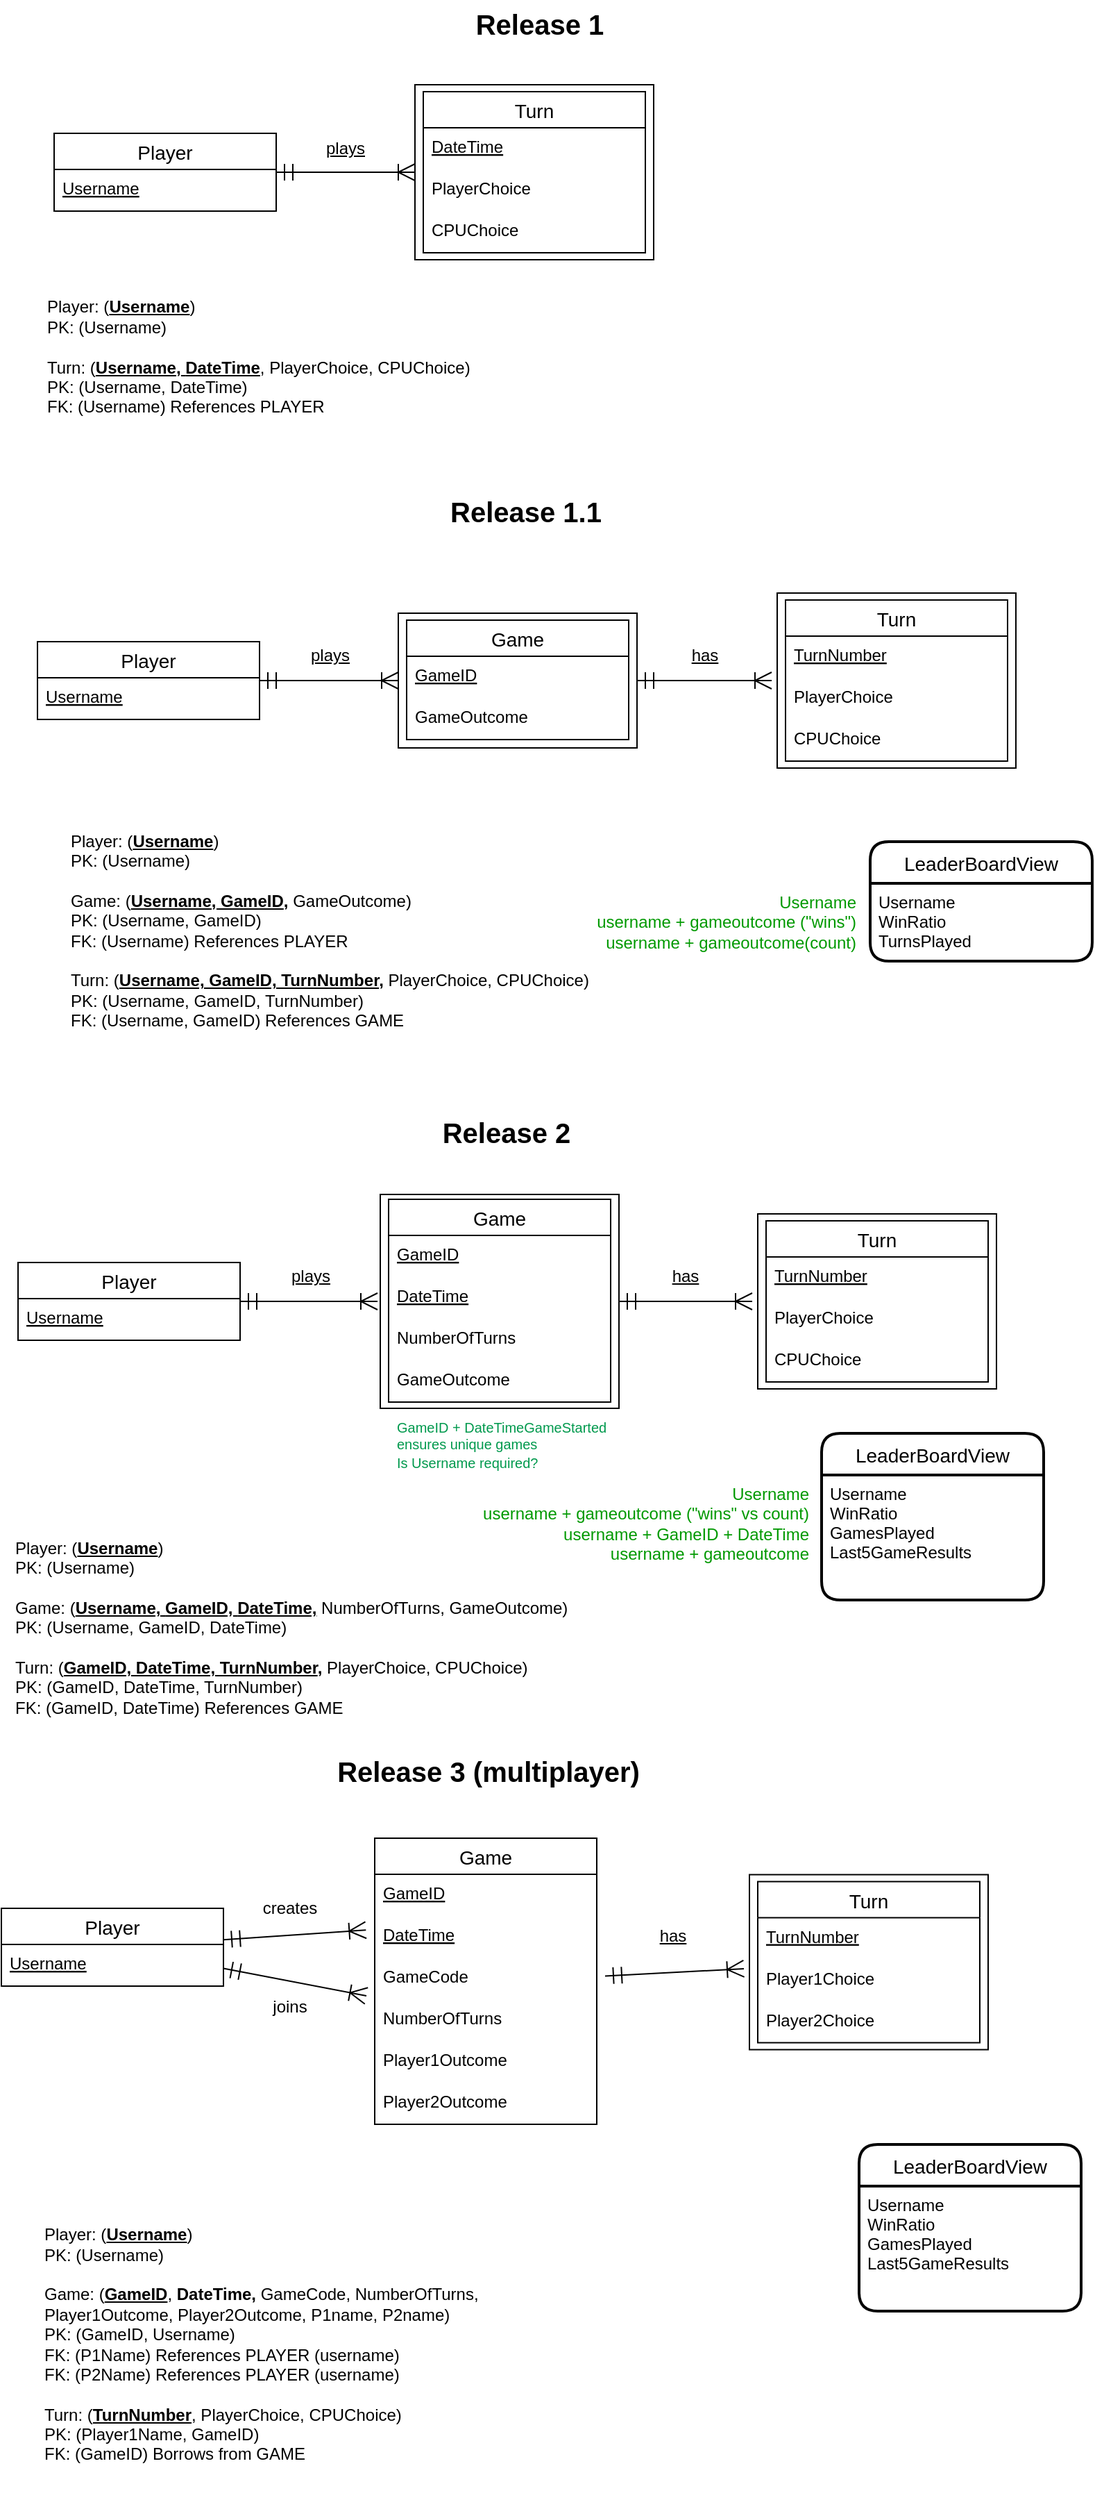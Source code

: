 <mxfile version="13.8.7" type="device"><diagram id="_T79QDrWtVv7_2ml0df6" name="Page-1"><mxGraphModel dx="1422" dy="774" grid="0" gridSize="10" guides="1" tooltips="1" connect="1" arrows="1" fold="1" page="1" pageScale="1" pageWidth="850" pageHeight="1100" math="0" shadow="0"><root><mxCell id="0"/><mxCell id="1" parent="0"/><mxCell id="ylDGevqwTlZ3Ef2Zknjd-1" value="" style="rounded=0;whiteSpace=wrap;html=1;" vertex="1" parent="1"><mxGeometry x="306" y="878" width="172" height="154" as="geometry"/></mxCell><mxCell id="mFq7daE8afdWlIFSheiB-40" value="" style="rounded=0;whiteSpace=wrap;html=1;" parent="1" vertex="1"><mxGeometry x="331" y="79" width="172" height="126" as="geometry"/></mxCell><mxCell id="mFq7daE8afdWlIFSheiB-16" value="" style="endArrow=ERoneToMany;html=1;rounded=0;startArrow=ERmandOne;startFill=0;endSize=10;targetPerimeterSpacing=4;startSize=10;endFill=0;entryX=0;entryY=0.5;entryDx=0;entryDy=0;" parent="1" source="mFq7daE8afdWlIFSheiB-2" target="mFq7daE8afdWlIFSheiB-40" edge="1"><mxGeometry relative="1" as="geometry"><mxPoint x="358" y="259.5" as="sourcePoint"/><mxPoint x="301" y="149" as="targetPoint"/></mxGeometry></mxCell><mxCell id="mFq7daE8afdWlIFSheiB-2" value="Player" style="swimlane;fontStyle=0;childLayout=stackLayout;horizontal=1;startSize=26;horizontalStack=0;resizeParent=1;resizeParentMax=0;resizeLast=0;collapsible=1;marginBottom=0;align=center;fontSize=14;" parent="1" vertex="1"><mxGeometry x="71" y="114" width="160" height="56" as="geometry"/></mxCell><mxCell id="mFq7daE8afdWlIFSheiB-3" value="Username" style="text;strokeColor=none;fillColor=none;spacingLeft=4;spacingRight=4;overflow=hidden;rotatable=0;points=[[0,0.5],[1,0.5]];portConstraint=eastwest;fontSize=12;fontStyle=4" parent="mFq7daE8afdWlIFSheiB-2" vertex="1"><mxGeometry y="26" width="160" height="30" as="geometry"/></mxCell><mxCell id="mFq7daE8afdWlIFSheiB-10" value="Turn" style="swimlane;fontStyle=0;childLayout=stackLayout;horizontal=1;startSize=26;horizontalStack=0;resizeParent=1;resizeParentMax=0;resizeLast=0;collapsible=1;marginBottom=0;align=center;fontSize=14;" parent="1" vertex="1"><mxGeometry x="337" y="84" width="160" height="116" as="geometry"/></mxCell><mxCell id="mFq7daE8afdWlIFSheiB-28" value="DateTime" style="text;strokeColor=none;fillColor=none;spacingLeft=4;spacingRight=4;overflow=hidden;rotatable=0;points=[[0,0.5],[1,0.5]];portConstraint=eastwest;fontSize=12;fontStyle=4" parent="mFq7daE8afdWlIFSheiB-10" vertex="1"><mxGeometry y="26" width="160" height="30" as="geometry"/></mxCell><mxCell id="cHnrZStp4StzJd1vzHWo-4" value="PlayerChoice" style="text;strokeColor=none;fillColor=none;spacingLeft=4;spacingRight=4;overflow=hidden;rotatable=0;points=[[0,0.5],[1,0.5]];portConstraint=eastwest;fontSize=12;" parent="mFq7daE8afdWlIFSheiB-10" vertex="1"><mxGeometry y="56" width="160" height="30" as="geometry"/></mxCell><mxCell id="cHnrZStp4StzJd1vzHWo-3" value="CPUChoice" style="text;strokeColor=none;fillColor=none;spacingLeft=4;spacingRight=4;overflow=hidden;rotatable=0;points=[[0,0.5],[1,0.5]];portConstraint=eastwest;fontSize=12;" parent="mFq7daE8afdWlIFSheiB-10" vertex="1"><mxGeometry y="86" width="160" height="30" as="geometry"/></mxCell><mxCell id="mFq7daE8afdWlIFSheiB-41" value="Player: (&lt;u&gt;&lt;b&gt;Username&lt;/b&gt;&lt;/u&gt;)&lt;br&gt;PK: (Username)&lt;br&gt;&lt;br&gt;Turn: (&lt;b&gt;&lt;u&gt;Username,&amp;nbsp;&lt;/u&gt;&lt;/b&gt;&lt;u&gt;&lt;b&gt;DateTime&lt;/b&gt;&lt;/u&gt;, PlayerChoice, CPUChoice)&lt;br&gt;PK: (Username, DateTime)&lt;br&gt;FK: (Username) References&amp;nbsp;PLAYER" style="text;html=1;strokeColor=none;fillColor=none;align=left;verticalAlign=middle;whiteSpace=wrap;rounded=0;" parent="1" vertex="1"><mxGeometry x="64" y="228" width="361" height="94" as="geometry"/></mxCell><mxCell id="He4eryoihcPYmB8OaKbt-13" value="&lt;b&gt;&lt;font style=&quot;font-size: 20px&quot;&gt;Release 1&lt;/font&gt;&lt;/b&gt;" style="text;html=1;strokeColor=none;fillColor=none;align=center;verticalAlign=middle;whiteSpace=wrap;rounded=0;" parent="1" vertex="1"><mxGeometry x="221" y="18" width="400" height="33" as="geometry"/></mxCell><mxCell id="He4eryoihcPYmB8OaKbt-15" value="" style="endArrow=ERoneToMany;html=1;rounded=0;startArrow=ERmandOne;startFill=0;endSize=10;targetPerimeterSpacing=4;startSize=10;endFill=0;" parent="1" source="He4eryoihcPYmB8OaKbt-19" edge="1"><mxGeometry relative="1" as="geometry"><mxPoint x="334" y="1057.5" as="sourcePoint"/><mxPoint x="304" y="955" as="targetPoint"/></mxGeometry></mxCell><mxCell id="He4eryoihcPYmB8OaKbt-19" value="Player" style="swimlane;fontStyle=0;childLayout=stackLayout;horizontal=1;startSize=26;horizontalStack=0;resizeParent=1;resizeParentMax=0;resizeLast=0;collapsible=1;marginBottom=0;align=center;fontSize=14;" parent="1" vertex="1"><mxGeometry x="45" y="927" width="160" height="56" as="geometry"/></mxCell><mxCell id="He4eryoihcPYmB8OaKbt-20" value="Username" style="text;strokeColor=none;fillColor=none;spacingLeft=4;spacingRight=4;overflow=hidden;rotatable=0;points=[[0,0.5],[1,0.5]];portConstraint=eastwest;fontSize=12;fontStyle=4" parent="He4eryoihcPYmB8OaKbt-19" vertex="1"><mxGeometry y="26" width="160" height="30" as="geometry"/></mxCell><mxCell id="He4eryoihcPYmB8OaKbt-21" value="Game" style="swimlane;fontStyle=0;childLayout=stackLayout;horizontal=1;startSize=26;horizontalStack=0;resizeParent=1;resizeParentMax=0;resizeLast=0;collapsible=1;marginBottom=0;align=center;fontSize=14;" parent="1" vertex="1"><mxGeometry x="312" y="881.5" width="160" height="146" as="geometry"/></mxCell><mxCell id="He4eryoihcPYmB8OaKbt-34" value="GameID" style="text;strokeColor=none;fillColor=none;spacingLeft=4;spacingRight=4;overflow=hidden;rotatable=0;points=[[0,0.5],[1,0.5]];portConstraint=eastwest;fontSize=12;fontStyle=4" parent="He4eryoihcPYmB8OaKbt-21" vertex="1"><mxGeometry y="26" width="160" height="30" as="geometry"/></mxCell><mxCell id="He4eryoihcPYmB8OaKbt-22" value="DateTime" style="text;strokeColor=none;fillColor=none;spacingLeft=4;spacingRight=4;overflow=hidden;rotatable=0;points=[[0,0.5],[1,0.5]];portConstraint=eastwest;fontSize=12;fontStyle=4" parent="He4eryoihcPYmB8OaKbt-21" vertex="1"><mxGeometry y="56" width="160" height="30" as="geometry"/></mxCell><mxCell id="He4eryoihcPYmB8OaKbt-35" value="NumberOfTurns" style="text;strokeColor=none;fillColor=none;spacingLeft=4;spacingRight=4;overflow=hidden;rotatable=0;points=[[0,0.5],[1,0.5]];portConstraint=eastwest;fontSize=12;" parent="He4eryoihcPYmB8OaKbt-21" vertex="1"><mxGeometry y="86" width="160" height="30" as="geometry"/></mxCell><mxCell id="He4eryoihcPYmB8OaKbt-37" value="GameOutcome" style="text;strokeColor=none;fillColor=none;spacingLeft=4;spacingRight=4;overflow=hidden;rotatable=0;points=[[0,0.5],[1,0.5]];portConstraint=eastwest;fontSize=12;" parent="He4eryoihcPYmB8OaKbt-21" vertex="1"><mxGeometry y="116" width="160" height="30" as="geometry"/></mxCell><mxCell id="He4eryoihcPYmB8OaKbt-26" value="&lt;b&gt;&lt;font style=&quot;font-size: 20px&quot;&gt;Release 2&lt;/font&gt;&lt;/b&gt;" style="text;html=1;strokeColor=none;fillColor=none;align=center;verticalAlign=middle;whiteSpace=wrap;rounded=0;" parent="1" vertex="1"><mxGeometry x="197" y="816" width="400" height="33" as="geometry"/></mxCell><mxCell id="He4eryoihcPYmB8OaKbt-27" value="" style="rounded=0;whiteSpace=wrap;html=1;" parent="1" vertex="1"><mxGeometry x="578" y="892" width="172" height="126" as="geometry"/></mxCell><mxCell id="He4eryoihcPYmB8OaKbt-29" value="Turn" style="swimlane;fontStyle=0;childLayout=stackLayout;horizontal=1;startSize=26;horizontalStack=0;resizeParent=1;resizeParentMax=0;resizeLast=0;collapsible=1;marginBottom=0;align=center;fontSize=14;" parent="1" vertex="1"><mxGeometry x="584" y="897" width="160" height="116" as="geometry"/></mxCell><mxCell id="He4eryoihcPYmB8OaKbt-30" value="TurnNumber" style="text;strokeColor=none;fillColor=none;spacingLeft=4;spacingRight=4;overflow=hidden;rotatable=0;points=[[0,0.5],[1,0.5]];portConstraint=eastwest;fontSize=12;fontStyle=4" parent="He4eryoihcPYmB8OaKbt-29" vertex="1"><mxGeometry y="26" width="160" height="30" as="geometry"/></mxCell><mxCell id="cHnrZStp4StzJd1vzHWo-1" value="PlayerChoice" style="text;strokeColor=none;fillColor=none;spacingLeft=4;spacingRight=4;overflow=hidden;rotatable=0;points=[[0,0.5],[1,0.5]];portConstraint=eastwest;fontSize=12;" parent="He4eryoihcPYmB8OaKbt-29" vertex="1"><mxGeometry y="56" width="160" height="30" as="geometry"/></mxCell><mxCell id="He4eryoihcPYmB8OaKbt-32" value="CPUChoice" style="text;strokeColor=none;fillColor=none;spacingLeft=4;spacingRight=4;overflow=hidden;rotatable=0;points=[[0,0.5],[1,0.5]];portConstraint=eastwest;fontSize=12;" parent="He4eryoihcPYmB8OaKbt-29" vertex="1"><mxGeometry y="86" width="160" height="30" as="geometry"/></mxCell><mxCell id="He4eryoihcPYmB8OaKbt-36" value="" style="endArrow=ERoneToMany;html=1;rounded=0;startArrow=ERmandOne;startFill=0;endSize=10;targetPerimeterSpacing=4;startSize=10;endFill=0;exitX=1;exitY=0.5;exitDx=0;exitDy=0;" parent="1" source="ylDGevqwTlZ3Ef2Zknjd-1" target="He4eryoihcPYmB8OaKbt-27" edge="1"><mxGeometry relative="1" as="geometry"><mxPoint x="478" y="955" as="sourcePoint"/><mxPoint x="547" y="940" as="targetPoint"/></mxGeometry></mxCell><mxCell id="He4eryoihcPYmB8OaKbt-38" value="LeaderBoardView" style="swimlane;childLayout=stackLayout;horizontal=1;startSize=30;horizontalStack=0;rounded=1;fontSize=14;fontStyle=0;strokeWidth=2;resizeParent=0;resizeLast=1;shadow=0;dashed=0;align=center;" parent="1" vertex="1"><mxGeometry x="624" y="1050" width="160" height="120" as="geometry"/></mxCell><mxCell id="He4eryoihcPYmB8OaKbt-39" value="Username&#10;WinRatio&#10;GamesPlayed&#10;Last5GameResults" style="align=left;strokeColor=none;fillColor=none;spacingLeft=4;fontSize=12;verticalAlign=top;resizable=0;rotatable=0;part=1;" parent="He4eryoihcPYmB8OaKbt-38" vertex="1"><mxGeometry y="30" width="160" height="90" as="geometry"/></mxCell><mxCell id="He4eryoihcPYmB8OaKbt-40" value="plays" style="text;html=1;strokeColor=none;fillColor=none;align=center;verticalAlign=middle;whiteSpace=wrap;rounded=0;fontStyle=4" parent="1" vertex="1"><mxGeometry x="261" y="115" width="40" height="20" as="geometry"/></mxCell><mxCell id="He4eryoihcPYmB8OaKbt-41" value="plays" style="text;html=1;strokeColor=none;fillColor=none;align=center;verticalAlign=middle;whiteSpace=wrap;rounded=0;fontStyle=4" parent="1" vertex="1"><mxGeometry x="236" y="927" width="40" height="20" as="geometry"/></mxCell><mxCell id="He4eryoihcPYmB8OaKbt-42" value="has" style="text;html=1;strokeColor=none;fillColor=none;align=center;verticalAlign=middle;whiteSpace=wrap;rounded=0;fontStyle=4" parent="1" vertex="1"><mxGeometry x="506" y="927" width="40" height="20" as="geometry"/></mxCell><mxCell id="He4eryoihcPYmB8OaKbt-44" value="" style="endArrow=ERoneToMany;html=1;rounded=0;startArrow=ERmandOne;startFill=0;endSize=10;targetPerimeterSpacing=4;startSize=10;endFill=0;entryX=-0.002;entryY=0.327;entryDx=0;entryDy=0;entryPerimeter=0;" parent="1" source="He4eryoihcPYmB8OaKbt-45" edge="1"><mxGeometry relative="1" as="geometry"><mxPoint x="325" y="1532.5" as="sourcePoint"/><mxPoint x="295.656" y="1407.622" as="targetPoint"/></mxGeometry></mxCell><mxCell id="He4eryoihcPYmB8OaKbt-45" value="Player" style="swimlane;fontStyle=0;childLayout=stackLayout;horizontal=1;startSize=26;horizontalStack=0;resizeParent=1;resizeParentMax=0;resizeLast=0;collapsible=1;marginBottom=0;align=center;fontSize=14;" parent="1" vertex="1"><mxGeometry x="33" y="1392" width="160" height="56" as="geometry"/></mxCell><mxCell id="cHnrZStp4StzJd1vzHWo-5" value="Username" style="text;strokeColor=none;fillColor=none;spacingLeft=4;spacingRight=4;overflow=hidden;rotatable=0;points=[[0,0.5],[1,0.5]];portConstraint=eastwest;fontSize=12;fontStyle=4" parent="He4eryoihcPYmB8OaKbt-45" vertex="1"><mxGeometry y="26" width="160" height="30" as="geometry"/></mxCell><mxCell id="He4eryoihcPYmB8OaKbt-47" value="Game" style="swimlane;fontStyle=0;childLayout=stackLayout;horizontal=1;startSize=26;horizontalStack=0;resizeParent=1;resizeParentMax=0;resizeLast=0;collapsible=1;marginBottom=0;align=center;fontSize=14;" parent="1" vertex="1"><mxGeometry x="302" y="1341.5" width="160" height="206" as="geometry"/></mxCell><mxCell id="He4eryoihcPYmB8OaKbt-48" value="GameID" style="text;strokeColor=none;fillColor=none;spacingLeft=4;spacingRight=4;overflow=hidden;rotatable=0;points=[[0,0.5],[1,0.5]];portConstraint=eastwest;fontSize=12;fontStyle=4" parent="He4eryoihcPYmB8OaKbt-47" vertex="1"><mxGeometry y="26" width="160" height="30" as="geometry"/></mxCell><mxCell id="He4eryoihcPYmB8OaKbt-94" value="DateTime" style="text;strokeColor=none;fillColor=none;spacingLeft=4;spacingRight=4;overflow=hidden;rotatable=0;points=[[0,0.5],[1,0.5]];portConstraint=eastwest;fontSize=12;fontStyle=4" parent="He4eryoihcPYmB8OaKbt-47" vertex="1"><mxGeometry y="56" width="160" height="30" as="geometry"/></mxCell><mxCell id="He4eryoihcPYmB8OaKbt-64" value="GameCode" style="text;strokeColor=none;fillColor=none;spacingLeft=4;spacingRight=4;overflow=hidden;rotatable=0;points=[[0,0.5],[1,0.5]];portConstraint=eastwest;fontSize=12;" parent="He4eryoihcPYmB8OaKbt-47" vertex="1"><mxGeometry y="86" width="160" height="30" as="geometry"/></mxCell><mxCell id="He4eryoihcPYmB8OaKbt-49" value="NumberOfTurns" style="text;strokeColor=none;fillColor=none;spacingLeft=4;spacingRight=4;overflow=hidden;rotatable=0;points=[[0,0.5],[1,0.5]];portConstraint=eastwest;fontSize=12;" parent="He4eryoihcPYmB8OaKbt-47" vertex="1"><mxGeometry y="116" width="160" height="30" as="geometry"/></mxCell><mxCell id="He4eryoihcPYmB8OaKbt-51" value="Player1Outcome" style="text;strokeColor=none;fillColor=none;spacingLeft=4;spacingRight=4;overflow=hidden;rotatable=0;points=[[0,0.5],[1,0.5]];portConstraint=eastwest;fontSize=12;" parent="He4eryoihcPYmB8OaKbt-47" vertex="1"><mxGeometry y="146" width="160" height="30" as="geometry"/></mxCell><mxCell id="He4eryoihcPYmB8OaKbt-99" value="Player2Outcome" style="text;strokeColor=none;fillColor=none;spacingLeft=4;spacingRight=4;overflow=hidden;rotatable=0;points=[[0,0.5],[1,0.5]];portConstraint=eastwest;fontSize=12;" parent="He4eryoihcPYmB8OaKbt-47" vertex="1"><mxGeometry y="176" width="160" height="30" as="geometry"/></mxCell><mxCell id="He4eryoihcPYmB8OaKbt-52" value="Player: (&lt;u style=&quot;font-weight: bold&quot;&gt;Username&lt;/u&gt;)&lt;br&gt;PK: (Username)&lt;br&gt;&lt;br&gt;Game: (&lt;u&gt;&lt;b&gt;GameID&lt;/b&gt;&lt;/u&gt;, &lt;b&gt;DateTime, &lt;/b&gt;GameCode,&amp;nbsp;NumberOfTurns,&amp;nbsp;&lt;br&gt;&lt;span&gt;Player1Outcome,&amp;nbsp;&lt;/span&gt;&lt;span&gt;Player2Outcome,&amp;nbsp;&lt;/span&gt;P1name, P2name)&lt;br&gt;PK: (GameID, Username)&lt;br&gt;FK: (P1Name) References PLAYER (username)&lt;br&gt;FK: (P2Name) References PLAYER (username)&lt;br&gt;&lt;br&gt;Turn: (&lt;u&gt;&lt;b&gt;TurnNumber&lt;/b&gt;&lt;/u&gt;, PlayerChoice, CPUChoice)&lt;br&gt;PK: (Player1Name, GameID)&lt;br&gt;FK: (GameID) Borrows from GAME" style="text;html=1;strokeColor=none;fillColor=none;align=left;verticalAlign=middle;whiteSpace=wrap;rounded=0;" parent="1" vertex="1"><mxGeometry x="61.75" y="1594" width="563.25" height="223" as="geometry"/></mxCell><mxCell id="He4eryoihcPYmB8OaKbt-53" value="&lt;b&gt;&lt;font style=&quot;font-size: 20px&quot;&gt;Release 3 (multiplayer)&lt;/font&gt;&lt;/b&gt;" style="text;html=1;strokeColor=none;fillColor=none;align=center;verticalAlign=middle;whiteSpace=wrap;rounded=0;" parent="1" vertex="1"><mxGeometry x="184" y="1276" width="400" height="33" as="geometry"/></mxCell><mxCell id="He4eryoihcPYmB8OaKbt-54" value="" style="rounded=0;whiteSpace=wrap;html=1;" parent="1" vertex="1"><mxGeometry x="572" y="1367.75" width="172" height="126" as="geometry"/></mxCell><mxCell id="He4eryoihcPYmB8OaKbt-55" value="Turn" style="swimlane;fontStyle=0;childLayout=stackLayout;horizontal=1;startSize=26;horizontalStack=0;resizeParent=1;resizeParentMax=0;resizeLast=0;collapsible=1;marginBottom=0;align=center;fontSize=14;" parent="1" vertex="1"><mxGeometry x="578" y="1372.75" width="160" height="116" as="geometry"/></mxCell><mxCell id="He4eryoihcPYmB8OaKbt-56" value="TurnNumber" style="text;strokeColor=none;fillColor=none;spacingLeft=4;spacingRight=4;overflow=hidden;rotatable=0;points=[[0,0.5],[1,0.5]];portConstraint=eastwest;fontSize=12;fontStyle=4" parent="He4eryoihcPYmB8OaKbt-55" vertex="1"><mxGeometry y="26" width="160" height="30" as="geometry"/></mxCell><mxCell id="He4eryoihcPYmB8OaKbt-57" value="Player1Choice" style="text;strokeColor=none;fillColor=none;spacingLeft=4;spacingRight=4;overflow=hidden;rotatable=0;points=[[0,0.5],[1,0.5]];portConstraint=eastwest;fontSize=12;" parent="He4eryoihcPYmB8OaKbt-55" vertex="1"><mxGeometry y="56" width="160" height="30" as="geometry"/></mxCell><mxCell id="He4eryoihcPYmB8OaKbt-58" value="Player2Choice" style="text;strokeColor=none;fillColor=none;spacingLeft=4;spacingRight=4;overflow=hidden;rotatable=0;points=[[0,0.5],[1,0.5]];portConstraint=eastwest;fontSize=12;" parent="He4eryoihcPYmB8OaKbt-55" vertex="1"><mxGeometry y="86" width="160" height="30" as="geometry"/></mxCell><mxCell id="He4eryoihcPYmB8OaKbt-59" value="" style="endArrow=ERoneToMany;html=1;rounded=0;startArrow=ERmandOne;startFill=0;endSize=10;targetPerimeterSpacing=4;startSize=10;endFill=0;" parent="1" target="He4eryoihcPYmB8OaKbt-54" edge="1"><mxGeometry relative="1" as="geometry"><mxPoint x="468" y="1440.732" as="sourcePoint"/><mxPoint x="538" y="1415" as="targetPoint"/></mxGeometry></mxCell><mxCell id="He4eryoihcPYmB8OaKbt-60" value="LeaderBoardView" style="swimlane;childLayout=stackLayout;horizontal=1;startSize=30;horizontalStack=0;rounded=1;fontSize=14;fontStyle=0;strokeWidth=2;resizeParent=0;resizeLast=1;shadow=0;dashed=0;align=center;" parent="1" vertex="1"><mxGeometry x="651" y="1562" width="160" height="120" as="geometry"/></mxCell><mxCell id="He4eryoihcPYmB8OaKbt-61" value="Username&#10;WinRatio&#10;GamesPlayed&#10;Last5GameResults" style="align=left;strokeColor=none;fillColor=none;spacingLeft=4;fontSize=12;verticalAlign=top;resizable=0;rotatable=0;part=1;" parent="He4eryoihcPYmB8OaKbt-60" vertex="1"><mxGeometry y="30" width="160" height="90" as="geometry"/></mxCell><mxCell id="He4eryoihcPYmB8OaKbt-62" value="creates" style="text;html=1;strokeColor=none;fillColor=none;align=center;verticalAlign=middle;whiteSpace=wrap;rounded=0;fontStyle=0" parent="1" vertex="1"><mxGeometry x="221" y="1382" width="40" height="20" as="geometry"/></mxCell><mxCell id="He4eryoihcPYmB8OaKbt-63" value="has" style="text;html=1;strokeColor=none;fillColor=none;align=center;verticalAlign=middle;whiteSpace=wrap;rounded=0;fontStyle=4" parent="1" vertex="1"><mxGeometry x="497" y="1402" width="40" height="20" as="geometry"/></mxCell><mxCell id="He4eryoihcPYmB8OaKbt-66" value="" style="rounded=0;whiteSpace=wrap;html=1;" parent="1" vertex="1"><mxGeometry x="319" y="459.5" width="172" height="97" as="geometry"/></mxCell><mxCell id="He4eryoihcPYmB8OaKbt-67" value="" style="endArrow=ERoneToMany;html=1;rounded=0;startArrow=ERmandOne;startFill=0;endSize=10;targetPerimeterSpacing=4;startSize=10;endFill=0;entryX=0;entryY=0.5;entryDx=0;entryDy=0;" parent="1" source="He4eryoihcPYmB8OaKbt-68" target="He4eryoihcPYmB8OaKbt-66" edge="1"><mxGeometry relative="1" as="geometry"><mxPoint x="348" y="610.5" as="sourcePoint"/><mxPoint x="291" y="500" as="targetPoint"/></mxGeometry></mxCell><mxCell id="He4eryoihcPYmB8OaKbt-68" value="Player" style="swimlane;fontStyle=0;childLayout=stackLayout;horizontal=1;startSize=26;horizontalStack=0;resizeParent=1;resizeParentMax=0;resizeLast=0;collapsible=1;marginBottom=0;align=center;fontSize=14;" parent="1" vertex="1"><mxGeometry x="59" y="480" width="160" height="56" as="geometry"/></mxCell><mxCell id="He4eryoihcPYmB8OaKbt-69" value="Username" style="text;strokeColor=none;fillColor=none;spacingLeft=4;spacingRight=4;overflow=hidden;rotatable=0;points=[[0,0.5],[1,0.5]];portConstraint=eastwest;fontSize=12;fontStyle=4" parent="He4eryoihcPYmB8OaKbt-68" vertex="1"><mxGeometry y="26" width="160" height="30" as="geometry"/></mxCell><mxCell id="He4eryoihcPYmB8OaKbt-70" value="Game" style="swimlane;fontStyle=0;childLayout=stackLayout;horizontal=1;startSize=26;horizontalStack=0;resizeParent=1;resizeParentMax=0;resizeLast=0;collapsible=1;marginBottom=0;align=center;fontSize=14;" parent="1" vertex="1"><mxGeometry x="325" y="464.5" width="160" height="86" as="geometry"/></mxCell><mxCell id="He4eryoihcPYmB8OaKbt-71" value="GameID" style="text;strokeColor=none;fillColor=none;spacingLeft=4;spacingRight=4;overflow=hidden;rotatable=0;points=[[0,0.5],[1,0.5]];portConstraint=eastwest;fontSize=12;fontStyle=4" parent="He4eryoihcPYmB8OaKbt-70" vertex="1"><mxGeometry y="26" width="160" height="30" as="geometry"/></mxCell><mxCell id="He4eryoihcPYmB8OaKbt-73" value="GameOutcome" style="text;strokeColor=none;fillColor=none;spacingLeft=4;spacingRight=4;overflow=hidden;rotatable=0;points=[[0,0.5],[1,0.5]];portConstraint=eastwest;fontSize=12;" parent="He4eryoihcPYmB8OaKbt-70" vertex="1"><mxGeometry y="56" width="160" height="30" as="geometry"/></mxCell><mxCell id="He4eryoihcPYmB8OaKbt-74" value="Player: (&lt;u&gt;&lt;b&gt;Username&lt;/b&gt;&lt;/u&gt;)&lt;br&gt;PK: (Username)&lt;br&gt;&lt;br&gt;Game: (&lt;b&gt;&lt;u&gt;Username, GameID&lt;/u&gt;,&lt;/b&gt; GameOutcome)&lt;br&gt;PK: (Username, GameID)&lt;br&gt;FK: (Username) References&amp;nbsp;PLAYER&lt;br&gt;&lt;br&gt;Turn: (&lt;b&gt;&lt;u&gt;Username, GameID,&amp;nbsp;TurnNumber&lt;/u&gt;,&lt;/b&gt;&amp;nbsp;PlayerChoice, CPUChoice)&lt;br&gt;PK: (Username, GameID,&amp;nbsp;TurnNumber)&lt;br&gt;FK: (Username, GameID) References GAME" style="text;html=1;strokeColor=none;fillColor=none;align=left;verticalAlign=middle;whiteSpace=wrap;rounded=0;" parent="1" vertex="1"><mxGeometry x="80.5" y="609" width="416.5" height="157" as="geometry"/></mxCell><mxCell id="He4eryoihcPYmB8OaKbt-75" value="&lt;b&gt;&lt;font style=&quot;font-size: 20px&quot;&gt;Release 1.1&lt;/font&gt;&lt;/b&gt;" style="text;html=1;strokeColor=none;fillColor=none;align=center;verticalAlign=middle;whiteSpace=wrap;rounded=0;" parent="1" vertex="1"><mxGeometry x="211" y="369" width="400" height="33" as="geometry"/></mxCell><mxCell id="He4eryoihcPYmB8OaKbt-76" value="" style="rounded=0;whiteSpace=wrap;html=1;" parent="1" vertex="1"><mxGeometry x="592" y="445" width="172" height="126" as="geometry"/></mxCell><mxCell id="He4eryoihcPYmB8OaKbt-77" value="Turn" style="swimlane;fontStyle=0;childLayout=stackLayout;horizontal=1;startSize=26;horizontalStack=0;resizeParent=1;resizeParentMax=0;resizeLast=0;collapsible=1;marginBottom=0;align=center;fontSize=14;" parent="1" vertex="1"><mxGeometry x="598" y="450" width="160" height="116" as="geometry"/></mxCell><mxCell id="He4eryoihcPYmB8OaKbt-78" value="TurnNumber" style="text;strokeColor=none;fillColor=none;spacingLeft=4;spacingRight=4;overflow=hidden;rotatable=0;points=[[0,0.5],[1,0.5]];portConstraint=eastwest;fontSize=12;fontStyle=4" parent="He4eryoihcPYmB8OaKbt-77" vertex="1"><mxGeometry y="26" width="160" height="30" as="geometry"/></mxCell><mxCell id="He4eryoihcPYmB8OaKbt-79" value="PlayerChoice" style="text;strokeColor=none;fillColor=none;spacingLeft=4;spacingRight=4;overflow=hidden;rotatable=0;points=[[0,0.5],[1,0.5]];portConstraint=eastwest;fontSize=12;" parent="He4eryoihcPYmB8OaKbt-77" vertex="1"><mxGeometry y="56" width="160" height="30" as="geometry"/></mxCell><mxCell id="cHnrZStp4StzJd1vzHWo-2" value="CPUChoice" style="text;strokeColor=none;fillColor=none;spacingLeft=4;spacingRight=4;overflow=hidden;rotatable=0;points=[[0,0.5],[1,0.5]];portConstraint=eastwest;fontSize=12;" parent="He4eryoihcPYmB8OaKbt-77" vertex="1"><mxGeometry y="86" width="160" height="30" as="geometry"/></mxCell><mxCell id="He4eryoihcPYmB8OaKbt-81" value="" style="endArrow=ERoneToMany;html=1;rounded=0;startArrow=ERmandOne;startFill=0;endSize=10;targetPerimeterSpacing=4;startSize=10;endFill=0;" parent="1" source="He4eryoihcPYmB8OaKbt-66" target="He4eryoihcPYmB8OaKbt-76" edge="1"><mxGeometry relative="1" as="geometry"><mxPoint x="505" y="520.43" as="sourcePoint"/><mxPoint x="561" y="493" as="targetPoint"/></mxGeometry></mxCell><mxCell id="He4eryoihcPYmB8OaKbt-82" value="LeaderBoardView" style="swimlane;childLayout=stackLayout;horizontal=1;startSize=30;horizontalStack=0;rounded=1;fontSize=14;fontStyle=0;strokeWidth=2;resizeParent=0;resizeLast=1;shadow=0;dashed=0;align=center;" parent="1" vertex="1"><mxGeometry x="659" y="624" width="160" height="86" as="geometry"/></mxCell><mxCell id="He4eryoihcPYmB8OaKbt-83" value="Username&#10;WinRatio&#10;TurnsPlayed&#10;" style="align=left;strokeColor=none;fillColor=none;spacingLeft=4;fontSize=12;verticalAlign=top;resizable=0;rotatable=0;part=1;" parent="He4eryoihcPYmB8OaKbt-82" vertex="1"><mxGeometry y="30" width="160" height="56" as="geometry"/></mxCell><mxCell id="He4eryoihcPYmB8OaKbt-84" value="plays" style="text;html=1;strokeColor=none;fillColor=none;align=center;verticalAlign=middle;whiteSpace=wrap;rounded=0;fontStyle=4" parent="1" vertex="1"><mxGeometry x="250" y="480" width="40" height="20" as="geometry"/></mxCell><mxCell id="He4eryoihcPYmB8OaKbt-85" value="has" style="text;html=1;strokeColor=none;fillColor=none;align=center;verticalAlign=middle;whiteSpace=wrap;rounded=0;fontStyle=4" parent="1" vertex="1"><mxGeometry x="520" y="480" width="40" height="20" as="geometry"/></mxCell><mxCell id="He4eryoihcPYmB8OaKbt-87" value="Username&lt;br style=&quot;padding: 0px ; margin: 0px&quot;&gt;username + gameoutcome (&quot;wins&quot;)&lt;br style=&quot;padding: 0px ; margin: 0px&quot;&gt;username + gameoutcome(count)&lt;div style=&quot;padding: 0px ; margin: 0px&quot;&gt;&lt;br style=&quot;padding: 0px ; margin: 0px ; font-family: &amp;#34;helvetica&amp;#34; ; font-size: 12px ; font-style: normal ; font-weight: 400 ; letter-spacing: normal ; text-indent: 0px ; text-transform: none ; word-spacing: 0px ; background-color: rgb(248 , 249 , 250)&quot;&gt;&lt;br&gt;&lt;br&gt;&lt;/div&gt;" style="text;whiteSpace=wrap;html=1;align=right;fontColor=#009900;" parent="1" vertex="1"><mxGeometry x="438" y="654" width="213" height="58" as="geometry"/></mxCell><mxCell id="He4eryoihcPYmB8OaKbt-89" value="Username&lt;br style=&quot;padding: 0px ; margin: 0px&quot;&gt;username + gameoutcome (&quot;wins&quot; vs count)&lt;br style=&quot;padding: 0px ; margin: 0px&quot;&gt;username + GameID + DateTime&lt;div style=&quot;padding: 0px ; margin: 0px&quot;&gt;username + gameoutcome&lt;br style=&quot;padding: 0px ; margin: 0px ; font-family: &amp;#34;helvetica&amp;#34; ; font-size: 12px ; font-style: normal ; font-weight: 400 ; letter-spacing: normal ; text-indent: 0px ; text-transform: none ; word-spacing: 0px ; background-color: rgb(248 , 249 , 250)&quot;&gt;&lt;br&gt;&lt;br&gt;&lt;/div&gt;" style="text;whiteSpace=wrap;html=1;align=right;fontColor=#009900;" parent="1" vertex="1"><mxGeometry x="363" y="1080" width="254" height="69" as="geometry"/></mxCell><mxCell id="He4eryoihcPYmB8OaKbt-90" value="GameID + DateTimeGameStarted &#10;ensures unique games" style="text;strokeColor=none;fillColor=none;spacingLeft=4;spacingRight=4;overflow=hidden;rotatable=0;points=[[0,0.5],[1,0.5]];portConstraint=eastwest;fontSize=10;fontStyle=0;fontColor=#00994D;" parent="1" vertex="1"><mxGeometry x="312" y="1033.5" width="176" height="32" as="geometry"/></mxCell><mxCell id="He4eryoihcPYmB8OaKbt-92" value="" style="endArrow=ERoneToMany;html=1;rounded=0;startArrow=ERmandOne;startFill=0;endSize=10;targetPerimeterSpacing=4;startSize=10;endFill=0;" parent="1" source="He4eryoihcPYmB8OaKbt-45" edge="1"><mxGeometry relative="1" as="geometry"><mxPoint x="206" y="1440" as="sourcePoint"/><mxPoint x="296" y="1455" as="targetPoint"/></mxGeometry></mxCell><mxCell id="He4eryoihcPYmB8OaKbt-93" value="joins" style="text;html=1;strokeColor=none;fillColor=none;align=center;verticalAlign=middle;whiteSpace=wrap;rounded=0;fontStyle=0" parent="1" vertex="1"><mxGeometry x="221" y="1453" width="40" height="20" as="geometry"/></mxCell><mxCell id="He4eryoihcPYmB8OaKbt-100" value="Player: (&lt;u&gt;&lt;b&gt;Username&lt;/b&gt;&lt;/u&gt;)&lt;br&gt;PK: (Username)&lt;br&gt;&lt;br&gt;Game: (&lt;u&gt;&lt;b&gt;Username,&amp;nbsp;&lt;/b&gt;&lt;/u&gt;&lt;u&gt;&lt;b&gt;GameID,&amp;nbsp;&lt;/b&gt;&lt;b&gt;DateTime,&lt;/b&gt;&lt;/u&gt;&amp;nbsp;NumberOfTurns, GameOutcome)&lt;br&gt;PK: (Username,&amp;nbsp;GameID, DateTime)&lt;br&gt;&lt;br&gt;Turn: (&lt;b&gt;&lt;u&gt;GameID, DateTime, TurnNumber&lt;/u&gt;,&lt;/b&gt;&amp;nbsp;PlayerChoice, CPUChoice)&lt;br&gt;PK: (GameID, DateTime, TurnNumber)&lt;br&gt;FK: (GameID, DateTime) References GAME" style="text;html=1;strokeColor=none;fillColor=none;align=left;verticalAlign=middle;whiteSpace=wrap;rounded=0;" parent="1" vertex="1"><mxGeometry x="41" y="1111" width="425" height="157" as="geometry"/></mxCell><mxCell id="ylDGevqwTlZ3Ef2Zknjd-2" value="Is Username required?" style="text;strokeColor=none;fillColor=none;spacingLeft=4;spacingRight=4;overflow=hidden;rotatable=0;points=[[0,0.5],[1,0.5]];portConstraint=eastwest;fontSize=10;fontStyle=0;fontColor=#00994D;" vertex="1" parent="1"><mxGeometry x="312" y="1059" width="176" height="32" as="geometry"/></mxCell></root></mxGraphModel></diagram></mxfile>
